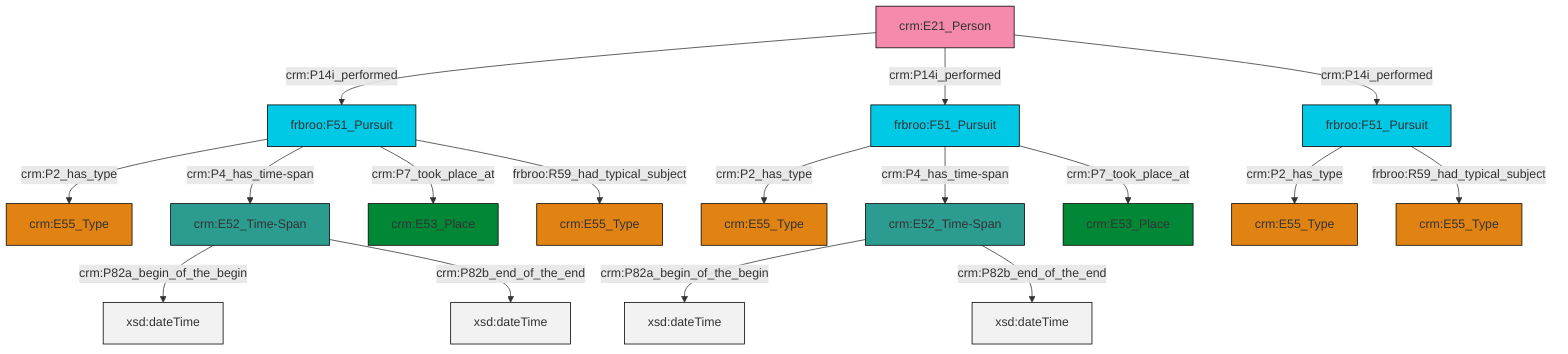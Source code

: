graph TD
classDef Literal fill:#f2f2f2,stroke:#000000;
classDef CRM_Entity fill:#FFFFFF,stroke:#000000;
classDef Temporal_Entity fill:#00C9E6, stroke:#000000;
classDef Type fill:#E18312, stroke:#000000;
classDef Time-Span fill:#2C9C91, stroke:#000000;
classDef Appellation fill:#FFEB7F, stroke:#000000;
classDef Place fill:#008836, stroke:#000000;
classDef Persistent_Item fill:#B266B2, stroke:#000000;
classDef Conceptual_Object fill:#FFD700, stroke:#000000;
classDef Physical_Thing fill:#D2B48C, stroke:#000000;
classDef Actor fill:#f58aad, stroke:#000000;
classDef PC_Classes fill:#4ce600, stroke:#000000;
classDef Multi fill:#cccccc,stroke:#000000;

0["frbroo:F51_Pursuit"]:::Temporal_Entity -->|crm:P2_has_type| 1["crm:E55_Type"]:::Type
2["crm:E21_Person"]:::Actor -->|crm:P14i_performed| 0["frbroo:F51_Pursuit"]:::Temporal_Entity
5["crm:E52_Time-Span"]:::Time-Span -->|crm:P82a_begin_of_the_begin| 6[xsd:dateTime]:::Literal
7["frbroo:F51_Pursuit"]:::Temporal_Entity -->|crm:P2_has_type| 8["crm:E55_Type"]:::Type
0["frbroo:F51_Pursuit"]:::Temporal_Entity -->|crm:P4_has_time-span| 5["crm:E52_Time-Span"]:::Time-Span
10["frbroo:F51_Pursuit"]:::Temporal_Entity -->|crm:P2_has_type| 12["crm:E55_Type"]:::Type
0["frbroo:F51_Pursuit"]:::Temporal_Entity -->|crm:P7_took_place_at| 15["crm:E53_Place"]:::Place
7["frbroo:F51_Pursuit"]:::Temporal_Entity -->|crm:P4_has_time-span| 13["crm:E52_Time-Span"]:::Time-Span
13["crm:E52_Time-Span"]:::Time-Span -->|crm:P82a_begin_of_the_begin| 16[xsd:dateTime]:::Literal
5["crm:E52_Time-Span"]:::Time-Span -->|crm:P82b_end_of_the_end| 28[xsd:dateTime]:::Literal
2["crm:E21_Person"]:::Actor -->|crm:P14i_performed| 7["frbroo:F51_Pursuit"]:::Temporal_Entity
2["crm:E21_Person"]:::Actor -->|crm:P14i_performed| 10["frbroo:F51_Pursuit"]:::Temporal_Entity
0["frbroo:F51_Pursuit"]:::Temporal_Entity -->|frbroo:R59_had_typical_subject| 18["crm:E55_Type"]:::Type
13["crm:E52_Time-Span"]:::Time-Span -->|crm:P82b_end_of_the_end| 32[xsd:dateTime]:::Literal
7["frbroo:F51_Pursuit"]:::Temporal_Entity -->|crm:P7_took_place_at| 3["crm:E53_Place"]:::Place
10["frbroo:F51_Pursuit"]:::Temporal_Entity -->|frbroo:R59_had_typical_subject| 26["crm:E55_Type"]:::Type